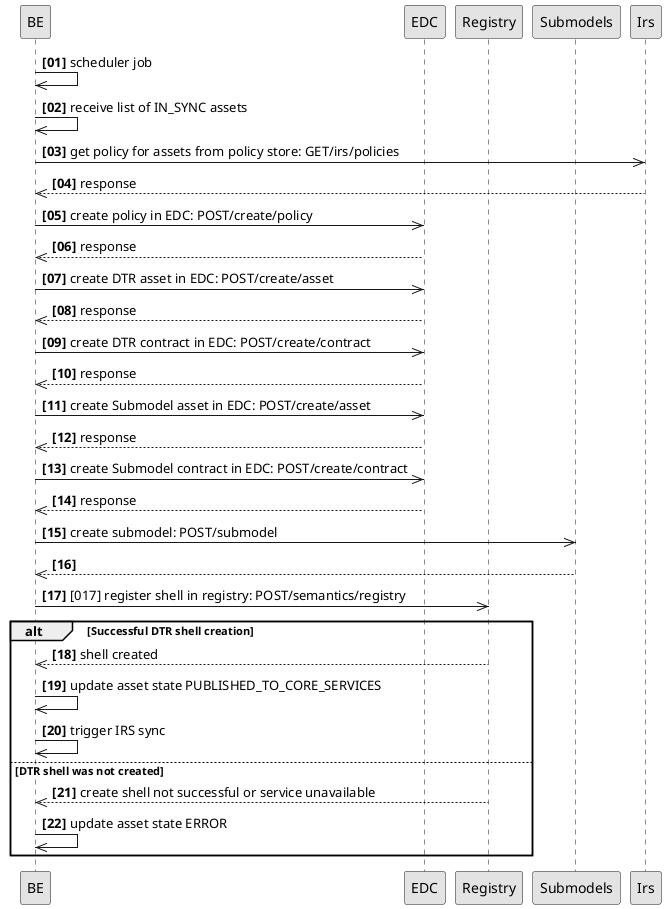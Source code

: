 @startuml
autonumber "<B>[00]"
skinparam monochrome true
skinparam shadowing false
skinparam defaultFontName "Architects daughter"
skinparam linetype ortho

participant BE
participant EDC
participant Registry
participant Submodels
participant Irs


BE ->> BE: scheduler job
BE ->> BE: receive list of IN_SYNC assets
BE ->> Irs: get policy for assets from policy store: GET/irs/policies
Irs -->> BE: response
BE ->> EDC: create policy in EDC: POST/create/policy
EDC -->> BE: response
BE ->> EDC: create DTR asset in EDC: POST/create/asset
EDC -->> BE: response
BE ->> EDC: create DTR contract in EDC: POST/create/contract
EDC -->> BE: response
BE ->> EDC: create Submodel asset in EDC: POST/create/asset
EDC -->> BE: response
BE ->> EDC: create Submodel contract in EDC: POST/create/contract
EDC -->> BE: response
BE ->> Submodels: create submodel: POST/submodel
Submodels -->> BE:
BE ->> Registry: [017] register shell in registry: POST/semantics/registry
alt Successful DTR shell creation
Registry -->> BE: shell created
BE ->> BE: update asset state PUBLISHED_TO_CORE_SERVICES
BE ->> BE: trigger IRS sync
else DTR shell was not created
Registry -->> BE: create shell not successful or service unavailable
BE ->> BE: update asset state ERROR
end
@enduml
